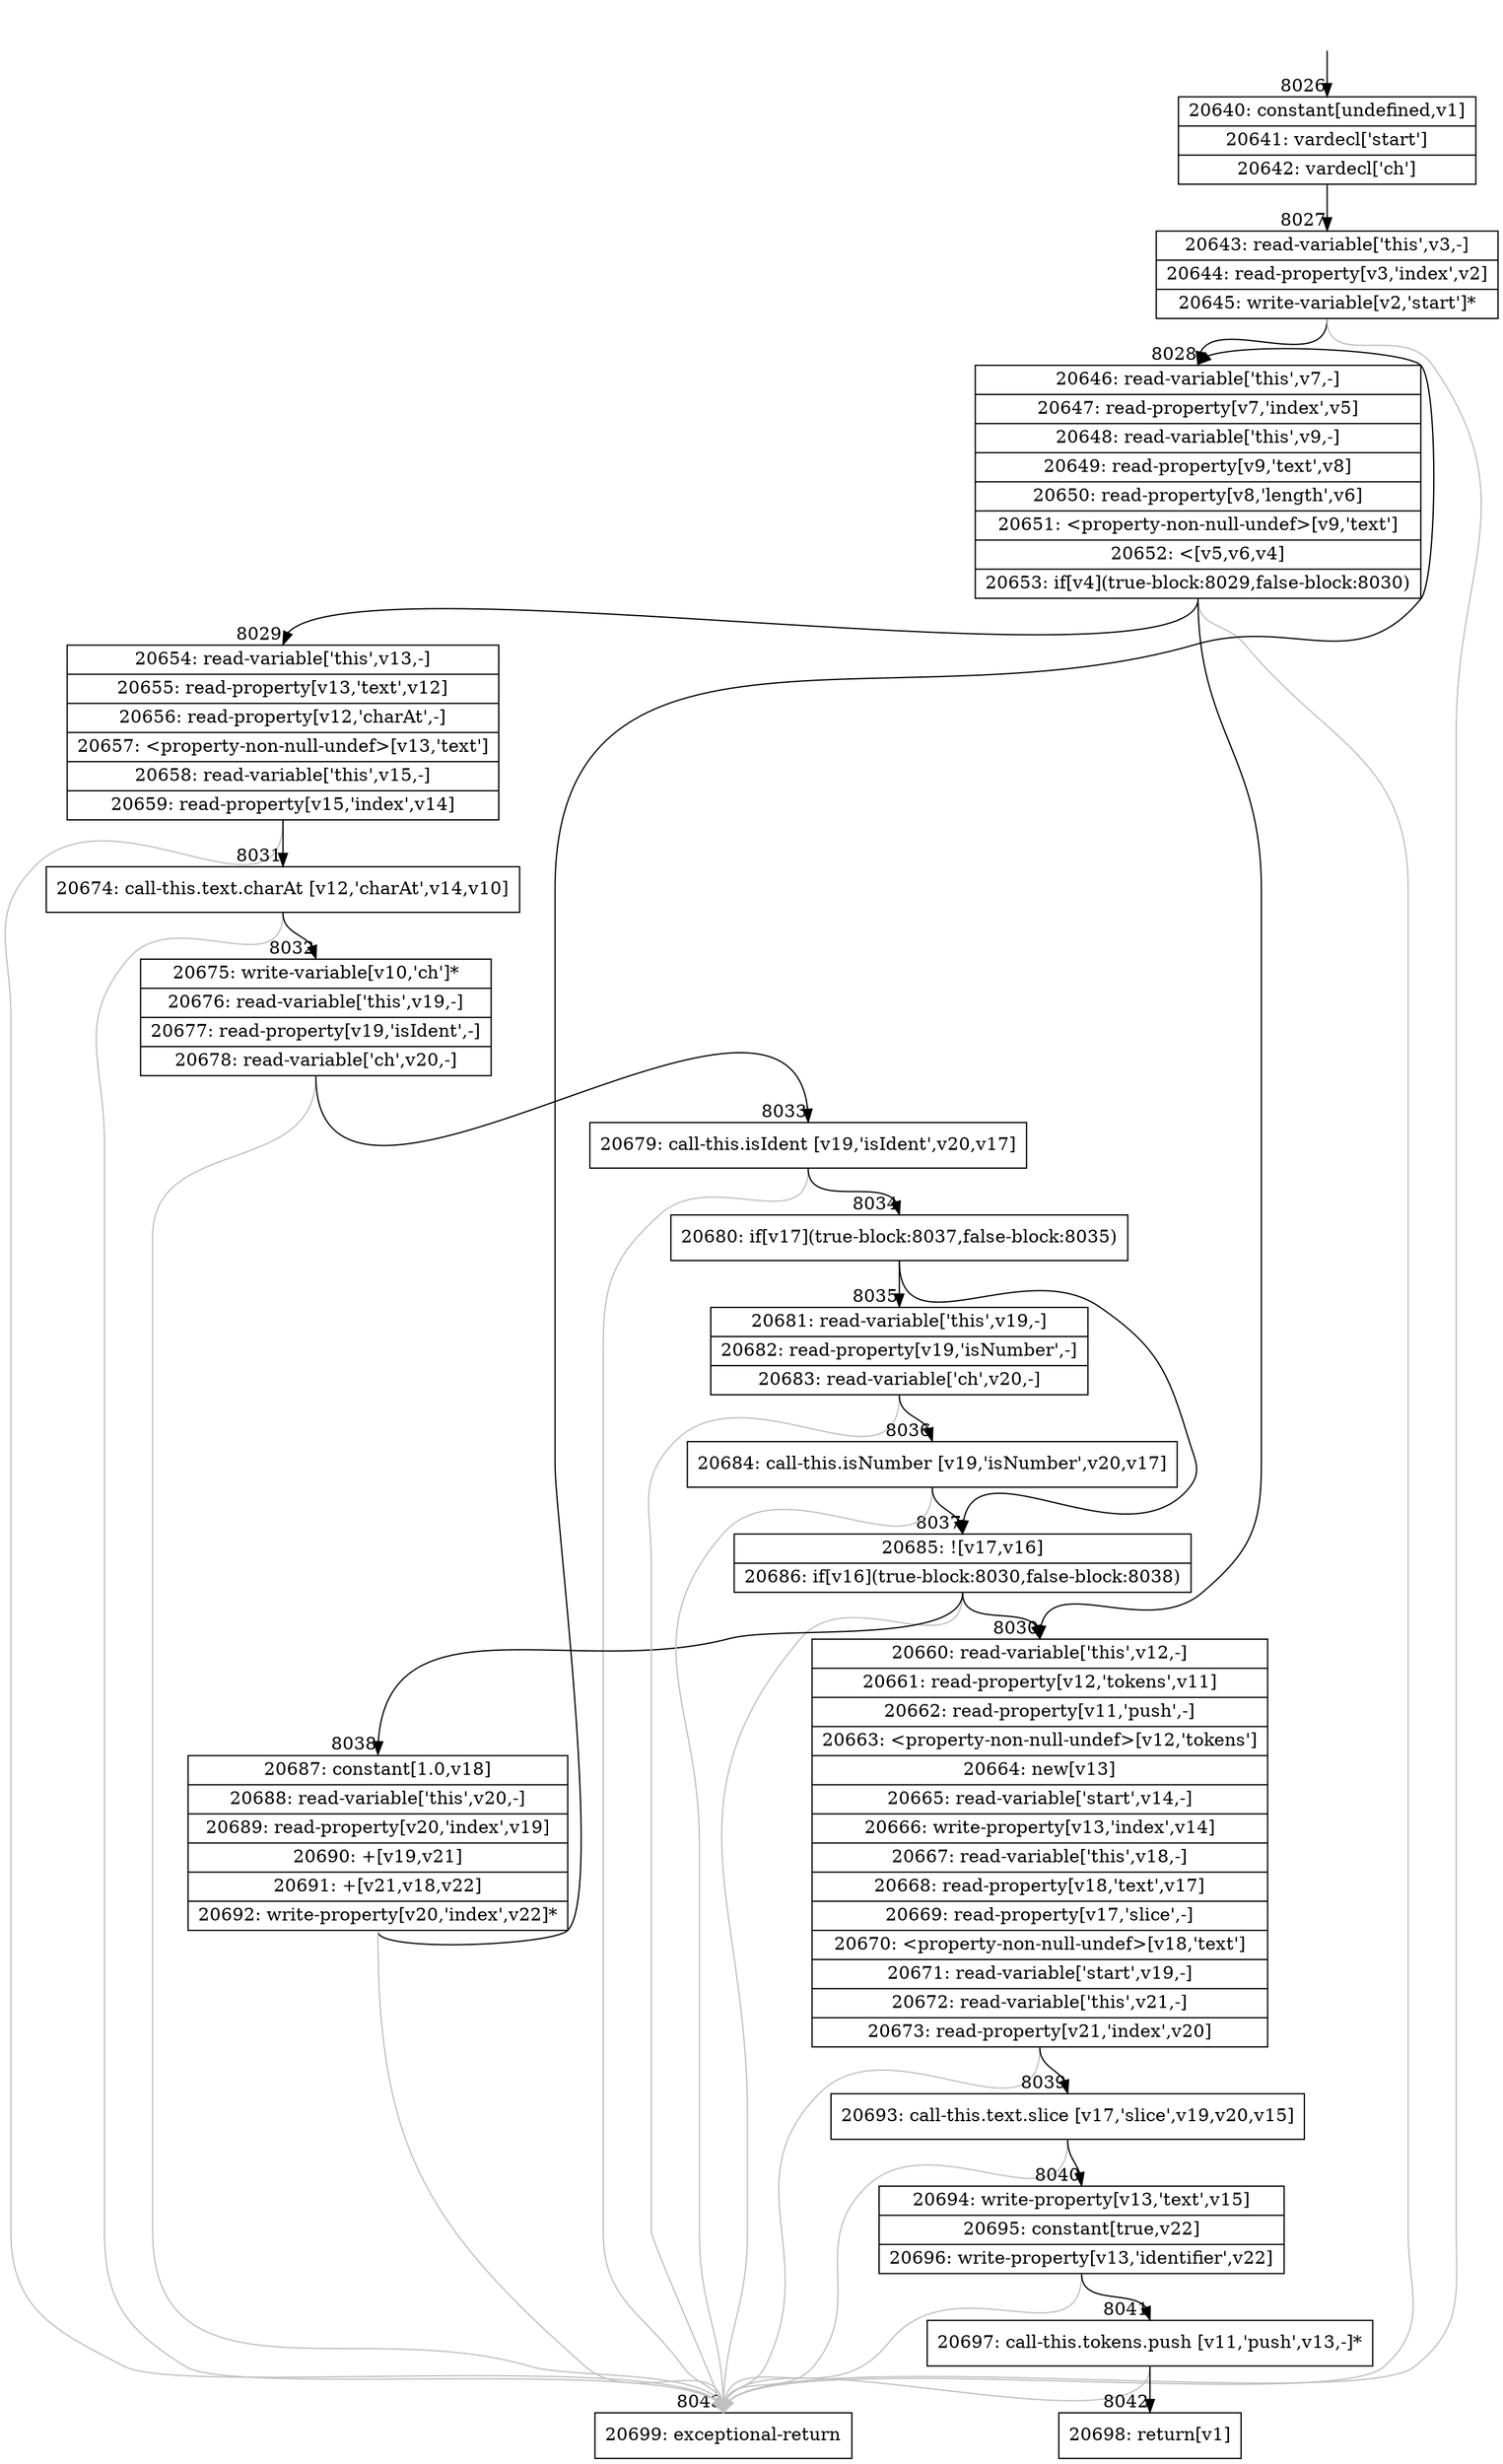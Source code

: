 digraph {
rankdir="TD"
BB_entry594[shape=none,label=""];
BB_entry594 -> BB8026 [tailport=s, headport=n, headlabel="    8026"]
BB8026 [shape=record label="{20640: constant[undefined,v1]|20641: vardecl['start']|20642: vardecl['ch']}" ] 
BB8026 -> BB8027 [tailport=s, headport=n, headlabel="      8027"]
BB8027 [shape=record label="{20643: read-variable['this',v3,-]|20644: read-property[v3,'index',v2]|20645: write-variable[v2,'start']*}" ] 
BB8027 -> BB8028 [tailport=s, headport=n, headlabel="      8028"]
BB8027 -> BB8043 [tailport=s, headport=n, color=gray, headlabel="      8043"]
BB8028 [shape=record label="{20646: read-variable['this',v7,-]|20647: read-property[v7,'index',v5]|20648: read-variable['this',v9,-]|20649: read-property[v9,'text',v8]|20650: read-property[v8,'length',v6]|20651: \<property-non-null-undef\>[v9,'text']|20652: \<[v5,v6,v4]|20653: if[v4](true-block:8029,false-block:8030)}" ] 
BB8028 -> BB8029 [tailport=s, headport=n, headlabel="      8029"]
BB8028 -> BB8030 [tailport=s, headport=n, headlabel="      8030"]
BB8028 -> BB8043 [tailport=s, headport=n, color=gray]
BB8029 [shape=record label="{20654: read-variable['this',v13,-]|20655: read-property[v13,'text',v12]|20656: read-property[v12,'charAt',-]|20657: \<property-non-null-undef\>[v13,'text']|20658: read-variable['this',v15,-]|20659: read-property[v15,'index',v14]}" ] 
BB8029 -> BB8031 [tailport=s, headport=n, headlabel="      8031"]
BB8029 -> BB8043 [tailport=s, headport=n, color=gray]
BB8030 [shape=record label="{20660: read-variable['this',v12,-]|20661: read-property[v12,'tokens',v11]|20662: read-property[v11,'push',-]|20663: \<property-non-null-undef\>[v12,'tokens']|20664: new[v13]|20665: read-variable['start',v14,-]|20666: write-property[v13,'index',v14]|20667: read-variable['this',v18,-]|20668: read-property[v18,'text',v17]|20669: read-property[v17,'slice',-]|20670: \<property-non-null-undef\>[v18,'text']|20671: read-variable['start',v19,-]|20672: read-variable['this',v21,-]|20673: read-property[v21,'index',v20]}" ] 
BB8030 -> BB8039 [tailport=s, headport=n, headlabel="      8039"]
BB8030 -> BB8043 [tailport=s, headport=n, color=gray]
BB8031 [shape=record label="{20674: call-this.text.charAt [v12,'charAt',v14,v10]}" ] 
BB8031 -> BB8032 [tailport=s, headport=n, headlabel="      8032"]
BB8031 -> BB8043 [tailport=s, headport=n, color=gray]
BB8032 [shape=record label="{20675: write-variable[v10,'ch']*|20676: read-variable['this',v19,-]|20677: read-property[v19,'isIdent',-]|20678: read-variable['ch',v20,-]}" ] 
BB8032 -> BB8033 [tailport=s, headport=n, headlabel="      8033"]
BB8032 -> BB8043 [tailport=s, headport=n, color=gray]
BB8033 [shape=record label="{20679: call-this.isIdent [v19,'isIdent',v20,v17]}" ] 
BB8033 -> BB8034 [tailport=s, headport=n, headlabel="      8034"]
BB8033 -> BB8043 [tailport=s, headport=n, color=gray]
BB8034 [shape=record label="{20680: if[v17](true-block:8037,false-block:8035)}" ] 
BB8034 -> BB8037 [tailport=s, headport=n, headlabel="      8037"]
BB8034 -> BB8035 [tailport=s, headport=n, headlabel="      8035"]
BB8035 [shape=record label="{20681: read-variable['this',v19,-]|20682: read-property[v19,'isNumber',-]|20683: read-variable['ch',v20,-]}" ] 
BB8035 -> BB8036 [tailport=s, headport=n, headlabel="      8036"]
BB8035 -> BB8043 [tailport=s, headport=n, color=gray]
BB8036 [shape=record label="{20684: call-this.isNumber [v19,'isNumber',v20,v17]}" ] 
BB8036 -> BB8037 [tailport=s, headport=n]
BB8036 -> BB8043 [tailport=s, headport=n, color=gray]
BB8037 [shape=record label="{20685: ![v17,v16]|20686: if[v16](true-block:8030,false-block:8038)}" ] 
BB8037 -> BB8030 [tailport=s, headport=n]
BB8037 -> BB8038 [tailport=s, headport=n, headlabel="      8038"]
BB8037 -> BB8043 [tailport=s, headport=n, color=gray]
BB8038 [shape=record label="{20687: constant[1.0,v18]|20688: read-variable['this',v20,-]|20689: read-property[v20,'index',v19]|20690: +[v19,v21]|20691: +[v21,v18,v22]|20692: write-property[v20,'index',v22]*}" ] 
BB8038 -> BB8028 [tailport=s, headport=n]
BB8038 -> BB8043 [tailport=s, headport=n, color=gray]
BB8039 [shape=record label="{20693: call-this.text.slice [v17,'slice',v19,v20,v15]}" ] 
BB8039 -> BB8040 [tailport=s, headport=n, headlabel="      8040"]
BB8039 -> BB8043 [tailport=s, headport=n, color=gray]
BB8040 [shape=record label="{20694: write-property[v13,'text',v15]|20695: constant[true,v22]|20696: write-property[v13,'identifier',v22]}" ] 
BB8040 -> BB8041 [tailport=s, headport=n, headlabel="      8041"]
BB8040 -> BB8043 [tailport=s, headport=n, color=gray]
BB8041 [shape=record label="{20697: call-this.tokens.push [v11,'push',v13,-]*}" ] 
BB8041 -> BB8042 [tailport=s, headport=n, headlabel="      8042"]
BB8041 -> BB8043 [tailport=s, headport=n, color=gray]
BB8042 [shape=record label="{20698: return[v1]}" ] 
BB8043 [shape=record label="{20699: exceptional-return}" ] 
//#$~ 12575
}
